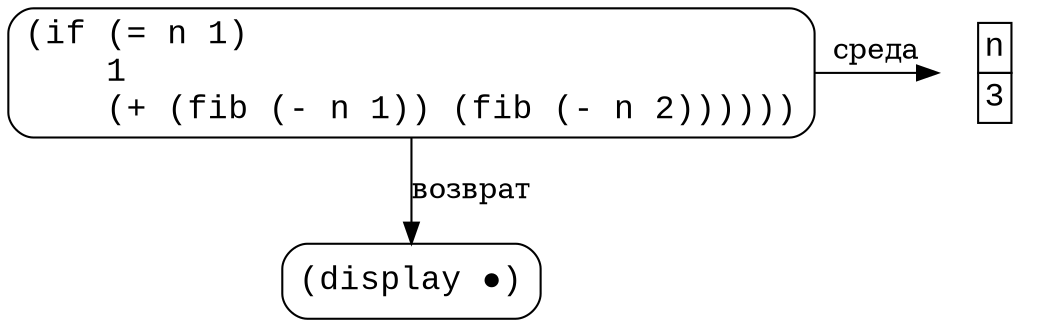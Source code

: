 digraph {
  fontname="Courier New";
  node [shape=rect, style=rounded, fontname="Courier New", fontsize=16];

  f1 [
    label=
      "(if (= n 1)                           \n" +
      "    1                                 \n" +
      "    (+ (fib (- n 1)) (fib (- n 2))))))\n",
  ];
  e1 [
    shape=none,
    label=<
      <table border="0" cellborder="1" cellspacing="0">
      <tr><td>n</td></tr>
      <tr><td>3</td></tr>
      </table>
    >
  ];
  f1 -> e1 [label="среда"];
  { rank=same; f1, e1; }

  f0 [label="(display ●)"];
  f1 -> f0 [label="возврат"];
}